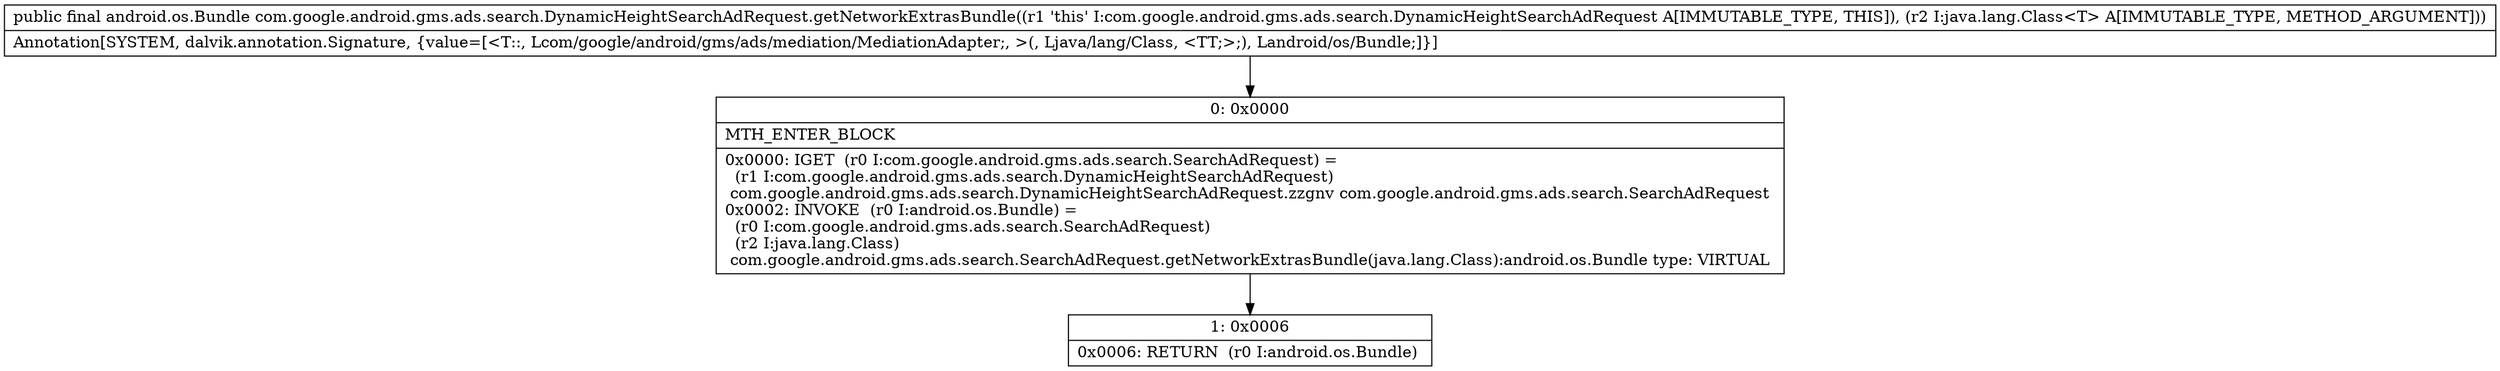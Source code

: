 digraph "CFG forcom.google.android.gms.ads.search.DynamicHeightSearchAdRequest.getNetworkExtrasBundle(Ljava\/lang\/Class;)Landroid\/os\/Bundle;" {
Node_0 [shape=record,label="{0\:\ 0x0000|MTH_ENTER_BLOCK\l|0x0000: IGET  (r0 I:com.google.android.gms.ads.search.SearchAdRequest) = \l  (r1 I:com.google.android.gms.ads.search.DynamicHeightSearchAdRequest)\l com.google.android.gms.ads.search.DynamicHeightSearchAdRequest.zzgnv com.google.android.gms.ads.search.SearchAdRequest \l0x0002: INVOKE  (r0 I:android.os.Bundle) = \l  (r0 I:com.google.android.gms.ads.search.SearchAdRequest)\l  (r2 I:java.lang.Class)\l com.google.android.gms.ads.search.SearchAdRequest.getNetworkExtrasBundle(java.lang.Class):android.os.Bundle type: VIRTUAL \l}"];
Node_1 [shape=record,label="{1\:\ 0x0006|0x0006: RETURN  (r0 I:android.os.Bundle) \l}"];
MethodNode[shape=record,label="{public final android.os.Bundle com.google.android.gms.ads.search.DynamicHeightSearchAdRequest.getNetworkExtrasBundle((r1 'this' I:com.google.android.gms.ads.search.DynamicHeightSearchAdRequest A[IMMUTABLE_TYPE, THIS]), (r2 I:java.lang.Class\<T\> A[IMMUTABLE_TYPE, METHOD_ARGUMENT]))  | Annotation[SYSTEM, dalvik.annotation.Signature, \{value=[\<T::, Lcom\/google\/android\/gms\/ads\/mediation\/MediationAdapter;, \>(, Ljava\/lang\/Class, \<TT;\>;), Landroid\/os\/Bundle;]\}]\l}"];
MethodNode -> Node_0;
Node_0 -> Node_1;
}

